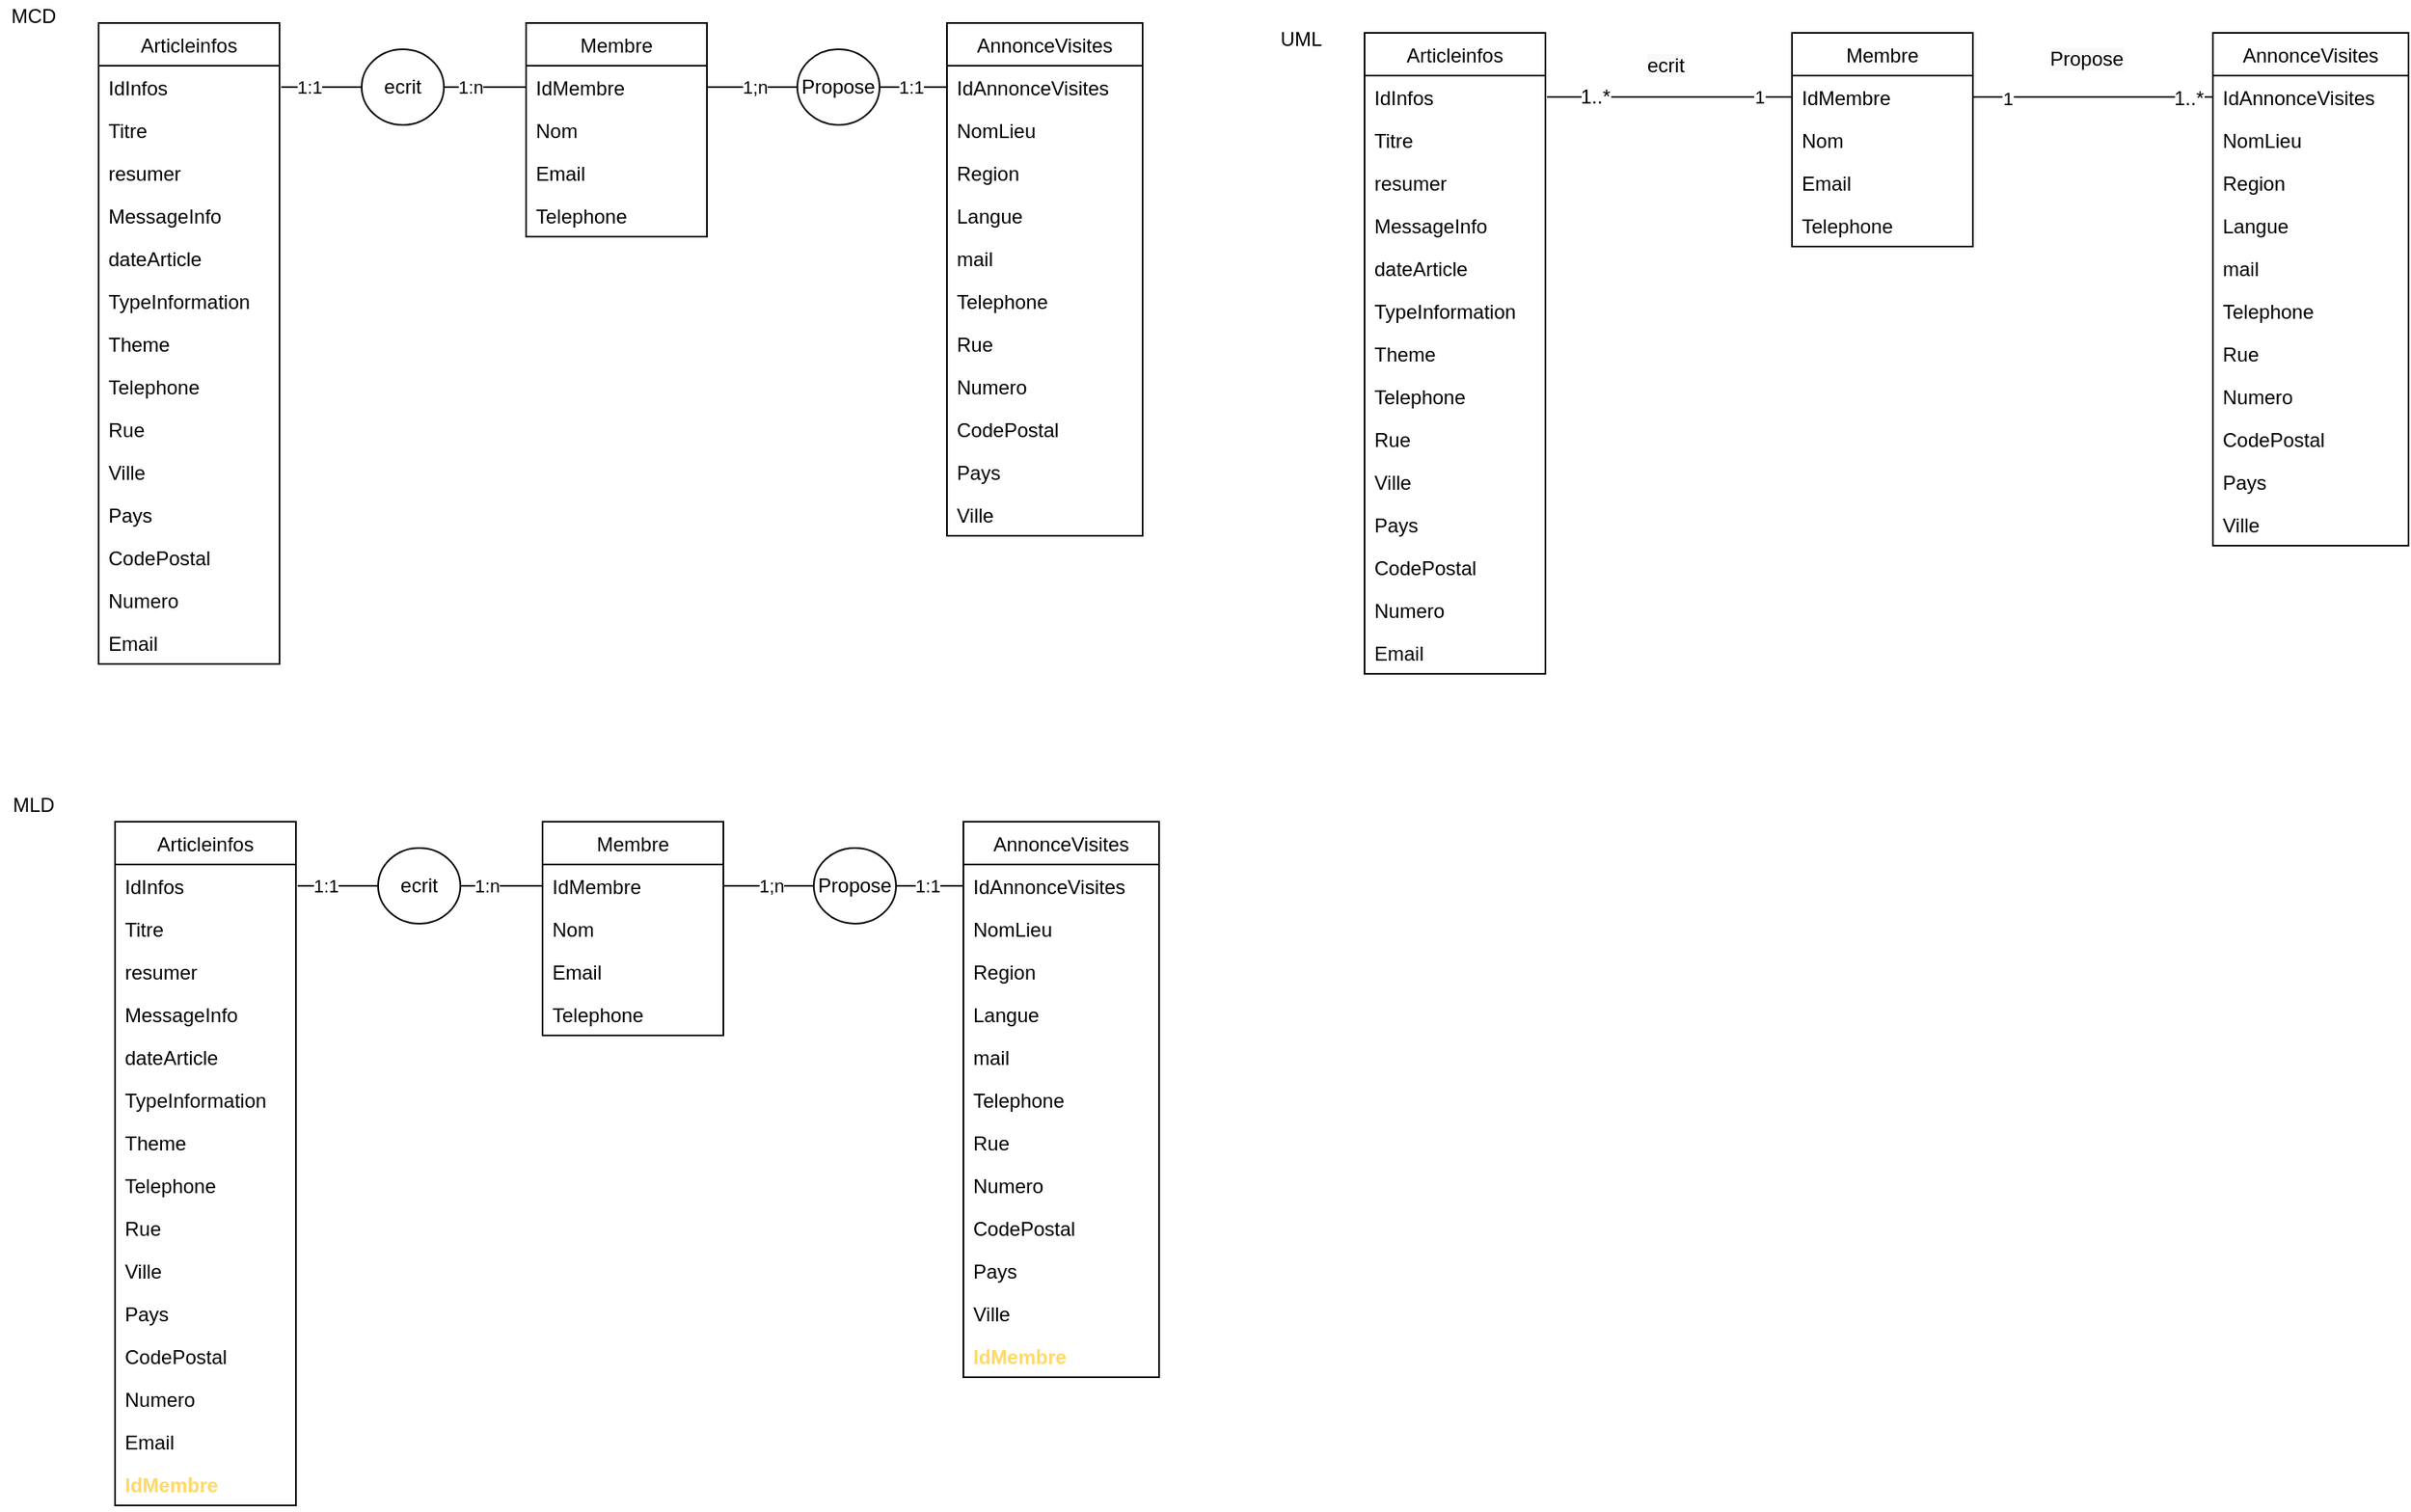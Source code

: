 <mxfile version="14.4.3" type="device"><diagram id="xvcOyk2g-yGnM3AWFc_P" name="Page-1"><mxGraphModel dx="1937" dy="2093" grid="1" gridSize="10" guides="1" tooltips="1" connect="1" arrows="1" fold="1" page="1" pageScale="1" pageWidth="827" pageHeight="1169" math="0" shadow="0"><root><mxCell id="0"/><mxCell id="1" parent="0"/><mxCell id="bu1oiijgpiIi_Ok5aJ8d-2" value="Membre" style="swimlane;fontStyle=0;childLayout=stackLayout;horizontal=1;startSize=26;fillColor=none;horizontalStack=0;resizeParent=1;resizeParentMax=0;resizeLast=0;collapsible=1;marginBottom=0;" vertex="1" parent="1"><mxGeometry x="600" y="-786" width="110" height="130" as="geometry"/></mxCell><mxCell id="bu1oiijgpiIi_Ok5aJ8d-3" value="IdMembre" style="text;strokeColor=none;fillColor=none;align=left;verticalAlign=top;spacingLeft=4;spacingRight=4;overflow=hidden;rotatable=0;points=[[0,0.5],[1,0.5]];portConstraint=eastwest;" vertex="1" parent="bu1oiijgpiIi_Ok5aJ8d-2"><mxGeometry y="26" width="110" height="26" as="geometry"/></mxCell><mxCell id="bu1oiijgpiIi_Ok5aJ8d-4" value="Nom" style="text;strokeColor=none;fillColor=none;align=left;verticalAlign=top;spacingLeft=4;spacingRight=4;overflow=hidden;rotatable=0;points=[[0,0.5],[1,0.5]];portConstraint=eastwest;" vertex="1" parent="bu1oiijgpiIi_Ok5aJ8d-2"><mxGeometry y="52" width="110" height="26" as="geometry"/></mxCell><mxCell id="bu1oiijgpiIi_Ok5aJ8d-5" value="Email" style="text;strokeColor=none;fillColor=none;align=left;verticalAlign=top;spacingLeft=4;spacingRight=4;overflow=hidden;rotatable=0;points=[[0,0.5],[1,0.5]];portConstraint=eastwest;" vertex="1" parent="bu1oiijgpiIi_Ok5aJ8d-2"><mxGeometry y="78" width="110" height="26" as="geometry"/></mxCell><mxCell id="bu1oiijgpiIi_Ok5aJ8d-6" value="Telephone" style="text;strokeColor=none;fillColor=none;align=left;verticalAlign=top;spacingLeft=4;spacingRight=4;overflow=hidden;rotatable=0;points=[[0,0.5],[1,0.5]];portConstraint=eastwest;" vertex="1" parent="bu1oiijgpiIi_Ok5aJ8d-2"><mxGeometry y="104" width="110" height="26" as="geometry"/></mxCell><mxCell id="bu1oiijgpiIi_Ok5aJ8d-14" value="Articleinfos" style="swimlane;fontStyle=0;childLayout=stackLayout;horizontal=1;startSize=26;fillColor=none;horizontalStack=0;resizeParent=1;resizeParentMax=0;resizeLast=0;collapsible=1;marginBottom=0;" vertex="1" parent="1"><mxGeometry x="340" y="-786" width="110" height="390" as="geometry"/></mxCell><mxCell id="bu1oiijgpiIi_Ok5aJ8d-15" value="IdInfos" style="text;strokeColor=none;fillColor=none;align=left;verticalAlign=top;spacingLeft=4;spacingRight=4;overflow=hidden;rotatable=0;points=[[0,0.5],[1,0.5]];portConstraint=eastwest;" vertex="1" parent="bu1oiijgpiIi_Ok5aJ8d-14"><mxGeometry y="26" width="110" height="26" as="geometry"/></mxCell><mxCell id="bu1oiijgpiIi_Ok5aJ8d-16" value="Titre" style="text;strokeColor=none;fillColor=none;align=left;verticalAlign=top;spacingLeft=4;spacingRight=4;overflow=hidden;rotatable=0;points=[[0,0.5],[1,0.5]];portConstraint=eastwest;" vertex="1" parent="bu1oiijgpiIi_Ok5aJ8d-14"><mxGeometry y="52" width="110" height="26" as="geometry"/></mxCell><mxCell id="bu1oiijgpiIi_Ok5aJ8d-17" value="resumer" style="text;strokeColor=none;fillColor=none;align=left;verticalAlign=top;spacingLeft=4;spacingRight=4;overflow=hidden;rotatable=0;points=[[0,0.5],[1,0.5]];portConstraint=eastwest;" vertex="1" parent="bu1oiijgpiIi_Ok5aJ8d-14"><mxGeometry y="78" width="110" height="26" as="geometry"/></mxCell><mxCell id="bu1oiijgpiIi_Ok5aJ8d-18" value="MessageInfo" style="text;strokeColor=none;fillColor=none;align=left;verticalAlign=top;spacingLeft=4;spacingRight=4;overflow=hidden;rotatable=0;points=[[0,0.5],[1,0.5]];portConstraint=eastwest;" vertex="1" parent="bu1oiijgpiIi_Ok5aJ8d-14"><mxGeometry y="104" width="110" height="26" as="geometry"/></mxCell><mxCell id="bu1oiijgpiIi_Ok5aJ8d-19" value="dateArticle" style="text;strokeColor=none;fillColor=none;align=left;verticalAlign=top;spacingLeft=4;spacingRight=4;overflow=hidden;rotatable=0;points=[[0,0.5],[1,0.5]];portConstraint=eastwest;" vertex="1" parent="bu1oiijgpiIi_Ok5aJ8d-14"><mxGeometry y="130" width="110" height="26" as="geometry"/></mxCell><mxCell id="bu1oiijgpiIi_Ok5aJ8d-20" value="TypeInformation" style="text;strokeColor=none;fillColor=none;align=left;verticalAlign=top;spacingLeft=4;spacingRight=4;overflow=hidden;rotatable=0;points=[[0,0.5],[1,0.5]];portConstraint=eastwest;" vertex="1" parent="bu1oiijgpiIi_Ok5aJ8d-14"><mxGeometry y="156" width="110" height="26" as="geometry"/></mxCell><mxCell id="bu1oiijgpiIi_Ok5aJ8d-21" value="Theme&#10;" style="text;strokeColor=none;fillColor=none;align=left;verticalAlign=top;spacingLeft=4;spacingRight=4;overflow=hidden;rotatable=0;points=[[0,0.5],[1,0.5]];portConstraint=eastwest;" vertex="1" parent="bu1oiijgpiIi_Ok5aJ8d-14"><mxGeometry y="182" width="110" height="26" as="geometry"/></mxCell><mxCell id="bu1oiijgpiIi_Ok5aJ8d-22" value="Telephone" style="text;strokeColor=none;fillColor=none;align=left;verticalAlign=top;spacingLeft=4;spacingRight=4;overflow=hidden;rotatable=0;points=[[0,0.5],[1,0.5]];portConstraint=eastwest;" vertex="1" parent="bu1oiijgpiIi_Ok5aJ8d-14"><mxGeometry y="208" width="110" height="26" as="geometry"/></mxCell><mxCell id="bu1oiijgpiIi_Ok5aJ8d-235" value="Rue" style="text;strokeColor=none;fillColor=none;align=left;verticalAlign=top;spacingLeft=4;spacingRight=4;overflow=hidden;rotatable=0;points=[[0,0.5],[1,0.5]];portConstraint=eastwest;" vertex="1" parent="bu1oiijgpiIi_Ok5aJ8d-14"><mxGeometry y="234" width="110" height="26" as="geometry"/></mxCell><mxCell id="bu1oiijgpiIi_Ok5aJ8d-239" value="Ville" style="text;strokeColor=none;fillColor=none;align=left;verticalAlign=top;spacingLeft=4;spacingRight=4;overflow=hidden;rotatable=0;points=[[0,0.5],[1,0.5]];portConstraint=eastwest;" vertex="1" parent="bu1oiijgpiIi_Ok5aJ8d-14"><mxGeometry y="260" width="110" height="26" as="geometry"/></mxCell><mxCell id="bu1oiijgpiIi_Ok5aJ8d-238" value="Pays" style="text;strokeColor=none;fillColor=none;align=left;verticalAlign=top;spacingLeft=4;spacingRight=4;overflow=hidden;rotatable=0;points=[[0,0.5],[1,0.5]];portConstraint=eastwest;" vertex="1" parent="bu1oiijgpiIi_Ok5aJ8d-14"><mxGeometry y="286" width="110" height="26" as="geometry"/></mxCell><mxCell id="bu1oiijgpiIi_Ok5aJ8d-237" value="CodePostal" style="text;strokeColor=none;fillColor=none;align=left;verticalAlign=top;spacingLeft=4;spacingRight=4;overflow=hidden;rotatable=0;points=[[0,0.5],[1,0.5]];portConstraint=eastwest;" vertex="1" parent="bu1oiijgpiIi_Ok5aJ8d-14"><mxGeometry y="312" width="110" height="26" as="geometry"/></mxCell><mxCell id="bu1oiijgpiIi_Ok5aJ8d-236" value="Numero" style="text;strokeColor=none;fillColor=none;align=left;verticalAlign=top;spacingLeft=4;spacingRight=4;overflow=hidden;rotatable=0;points=[[0,0.5],[1,0.5]];portConstraint=eastwest;" vertex="1" parent="bu1oiijgpiIi_Ok5aJ8d-14"><mxGeometry y="338" width="110" height="26" as="geometry"/></mxCell><mxCell id="bu1oiijgpiIi_Ok5aJ8d-23" value="Email" style="text;strokeColor=none;fillColor=none;align=left;verticalAlign=top;spacingLeft=4;spacingRight=4;overflow=hidden;rotatable=0;points=[[0,0.5],[1,0.5]];portConstraint=eastwest;" vertex="1" parent="bu1oiijgpiIi_Ok5aJ8d-14"><mxGeometry y="364" width="110" height="26" as="geometry"/></mxCell><mxCell id="bu1oiijgpiIi_Ok5aJ8d-24" style="edgeStyle=orthogonalEdgeStyle;rounded=0;orthogonalLoop=1;jettySize=auto;html=1;exitX=0;exitY=0.5;exitDx=0;exitDy=0;endArrow=none;endFill=0;" edge="1" parent="1"><mxGeometry relative="1" as="geometry"><mxPoint x="501.0" y="-747" as="sourcePoint"/><mxPoint x="451" y="-747" as="targetPoint"/></mxGeometry></mxCell><mxCell id="bu1oiijgpiIi_Ok5aJ8d-25" value="1:1" style="edgeLabel;html=1;align=center;verticalAlign=middle;resizable=0;points=[];" vertex="1" connectable="0" parent="bu1oiijgpiIi_Ok5aJ8d-24"><mxGeometry x="0.32" relative="1" as="geometry"><mxPoint as="offset"/></mxGeometry></mxCell><mxCell id="bu1oiijgpiIi_Ok5aJ8d-26" value="ecrit" style="ellipse;whiteSpace=wrap;html=1;" vertex="1" parent="1"><mxGeometry x="500" y="-770" width="50" height="46" as="geometry"/></mxCell><mxCell id="bu1oiijgpiIi_Ok5aJ8d-27" style="edgeStyle=orthogonalEdgeStyle;rounded=0;orthogonalLoop=1;jettySize=auto;html=1;entryX=1;entryY=0.5;entryDx=0;entryDy=0;endArrow=none;endFill=0;" edge="1" parent="1" source="bu1oiijgpiIi_Ok5aJ8d-3" target="bu1oiijgpiIi_Ok5aJ8d-26"><mxGeometry relative="1" as="geometry"/></mxCell><mxCell id="bu1oiijgpiIi_Ok5aJ8d-28" value="1:n" style="edgeLabel;html=1;align=center;verticalAlign=middle;resizable=0;points=[];" vertex="1" connectable="0" parent="bu1oiijgpiIi_Ok5aJ8d-27"><mxGeometry x="-0.362" relative="1" as="geometry"><mxPoint x="-18" as="offset"/></mxGeometry></mxCell><mxCell id="bu1oiijgpiIi_Ok5aJ8d-29" value="AnnonceVisites" style="swimlane;fontStyle=0;childLayout=stackLayout;horizontal=1;startSize=26;fillColor=none;horizontalStack=0;resizeParent=1;resizeParentMax=0;resizeLast=0;collapsible=1;marginBottom=0;" vertex="1" parent="1"><mxGeometry x="856" y="-786" width="119" height="312" as="geometry"/></mxCell><mxCell id="bu1oiijgpiIi_Ok5aJ8d-30" value="IdAnnonceVisites" style="text;strokeColor=none;fillColor=none;align=left;verticalAlign=top;spacingLeft=4;spacingRight=4;overflow=hidden;rotatable=0;points=[[0,0.5],[1,0.5]];portConstraint=eastwest;" vertex="1" parent="bu1oiijgpiIi_Ok5aJ8d-29"><mxGeometry y="26" width="119" height="26" as="geometry"/></mxCell><mxCell id="bu1oiijgpiIi_Ok5aJ8d-31" value="NomLieu" style="text;strokeColor=none;fillColor=none;align=left;verticalAlign=top;spacingLeft=4;spacingRight=4;overflow=hidden;rotatable=0;points=[[0,0.5],[1,0.5]];portConstraint=eastwest;" vertex="1" parent="bu1oiijgpiIi_Ok5aJ8d-29"><mxGeometry y="52" width="119" height="26" as="geometry"/></mxCell><mxCell id="bu1oiijgpiIi_Ok5aJ8d-32" value="Region" style="text;strokeColor=none;fillColor=none;align=left;verticalAlign=top;spacingLeft=4;spacingRight=4;overflow=hidden;rotatable=0;points=[[0,0.5],[1,0.5]];portConstraint=eastwest;" vertex="1" parent="bu1oiijgpiIi_Ok5aJ8d-29"><mxGeometry y="78" width="119" height="26" as="geometry"/></mxCell><mxCell id="bu1oiijgpiIi_Ok5aJ8d-33" value="Langue" style="text;strokeColor=none;fillColor=none;align=left;verticalAlign=top;spacingLeft=4;spacingRight=4;overflow=hidden;rotatable=0;points=[[0,0.5],[1,0.5]];portConstraint=eastwest;" vertex="1" parent="bu1oiijgpiIi_Ok5aJ8d-29"><mxGeometry y="104" width="119" height="26" as="geometry"/></mxCell><mxCell id="bu1oiijgpiIi_Ok5aJ8d-34" value="mail" style="text;strokeColor=none;fillColor=none;align=left;verticalAlign=top;spacingLeft=4;spacingRight=4;overflow=hidden;rotatable=0;points=[[0,0.5],[1,0.5]];portConstraint=eastwest;" vertex="1" parent="bu1oiijgpiIi_Ok5aJ8d-29"><mxGeometry y="130" width="119" height="26" as="geometry"/></mxCell><mxCell id="bu1oiijgpiIi_Ok5aJ8d-35" value="Telephone" style="text;strokeColor=none;fillColor=none;align=left;verticalAlign=top;spacingLeft=4;spacingRight=4;overflow=hidden;rotatable=0;points=[[0,0.5],[1,0.5]];portConstraint=eastwest;" vertex="1" parent="bu1oiijgpiIi_Ok5aJ8d-29"><mxGeometry y="156" width="119" height="26" as="geometry"/></mxCell><mxCell id="bu1oiijgpiIi_Ok5aJ8d-9" value="Rue" style="text;strokeColor=none;fillColor=none;align=left;verticalAlign=top;spacingLeft=4;spacingRight=4;overflow=hidden;rotatable=0;points=[[0,0.5],[1,0.5]];portConstraint=eastwest;" vertex="1" parent="bu1oiijgpiIi_Ok5aJ8d-29"><mxGeometry y="182" width="119" height="26" as="geometry"/></mxCell><mxCell id="bu1oiijgpiIi_Ok5aJ8d-10" value="Numero" style="text;strokeColor=none;fillColor=none;align=left;verticalAlign=top;spacingLeft=4;spacingRight=4;overflow=hidden;rotatable=0;points=[[0,0.5],[1,0.5]];portConstraint=eastwest;" vertex="1" parent="bu1oiijgpiIi_Ok5aJ8d-29"><mxGeometry y="208" width="119" height="26" as="geometry"/></mxCell><mxCell id="bu1oiijgpiIi_Ok5aJ8d-11" value="CodePostal" style="text;strokeColor=none;fillColor=none;align=left;verticalAlign=top;spacingLeft=4;spacingRight=4;overflow=hidden;rotatable=0;points=[[0,0.5],[1,0.5]];portConstraint=eastwest;" vertex="1" parent="bu1oiijgpiIi_Ok5aJ8d-29"><mxGeometry y="234" width="119" height="26" as="geometry"/></mxCell><mxCell id="bu1oiijgpiIi_Ok5aJ8d-13" value="Pays" style="text;strokeColor=none;fillColor=none;align=left;verticalAlign=top;spacingLeft=4;spacingRight=4;overflow=hidden;rotatable=0;points=[[0,0.5],[1,0.5]];portConstraint=eastwest;" vertex="1" parent="bu1oiijgpiIi_Ok5aJ8d-29"><mxGeometry y="260" width="119" height="26" as="geometry"/></mxCell><mxCell id="bu1oiijgpiIi_Ok5aJ8d-12" value="Ville" style="text;strokeColor=none;fillColor=none;align=left;verticalAlign=top;spacingLeft=4;spacingRight=4;overflow=hidden;rotatable=0;points=[[0,0.5],[1,0.5]];portConstraint=eastwest;" vertex="1" parent="bu1oiijgpiIi_Ok5aJ8d-29"><mxGeometry y="286" width="119" height="26" as="geometry"/></mxCell><mxCell id="bu1oiijgpiIi_Ok5aJ8d-36" style="edgeStyle=orthogonalEdgeStyle;rounded=0;orthogonalLoop=1;jettySize=auto;html=1;exitX=1;exitY=0.5;exitDx=0;exitDy=0;endArrow=none;endFill=0;entryX=0;entryY=0.5;entryDx=0;entryDy=0;" edge="1" parent="1" source="bu1oiijgpiIi_Ok5aJ8d-40" target="bu1oiijgpiIi_Ok5aJ8d-30"><mxGeometry relative="1" as="geometry"><mxPoint x="859.0" y="-747" as="sourcePoint"/><mxPoint x="923" y="-747" as="targetPoint"/></mxGeometry></mxCell><mxCell id="bu1oiijgpiIi_Ok5aJ8d-37" value="1:1" style="edgeLabel;html=1;align=center;verticalAlign=middle;resizable=0;points=[];" vertex="1" connectable="0" parent="bu1oiijgpiIi_Ok5aJ8d-36"><mxGeometry x="0.32" relative="1" as="geometry"><mxPoint x="-8" as="offset"/></mxGeometry></mxCell><mxCell id="bu1oiijgpiIi_Ok5aJ8d-38" style="edgeStyle=orthogonalEdgeStyle;rounded=0;orthogonalLoop=1;jettySize=auto;html=1;entryX=1;entryY=0.5;entryDx=0;entryDy=0;endArrow=none;endFill=0;" edge="1" parent="1" source="bu1oiijgpiIi_Ok5aJ8d-40" target="bu1oiijgpiIi_Ok5aJ8d-3"><mxGeometry relative="1" as="geometry"/></mxCell><mxCell id="bu1oiijgpiIi_Ok5aJ8d-39" value="1;n" style="edgeLabel;html=1;align=center;verticalAlign=middle;resizable=0;points=[];" vertex="1" connectable="0" parent="bu1oiijgpiIi_Ok5aJ8d-38"><mxGeometry x="0.616" relative="1" as="geometry"><mxPoint x="18" as="offset"/></mxGeometry></mxCell><mxCell id="bu1oiijgpiIi_Ok5aJ8d-40" value="Propose" style="ellipse;whiteSpace=wrap;html=1;" vertex="1" parent="1"><mxGeometry x="765" y="-770" width="50" height="46" as="geometry"/></mxCell><mxCell id="bu1oiijgpiIi_Ok5aJ8d-57" value="MCD" style="text;html=1;align=center;verticalAlign=middle;resizable=0;points=[];autosize=1;" vertex="1" parent="1"><mxGeometry x="280" y="-800" width="40" height="20" as="geometry"/></mxCell><mxCell id="bu1oiijgpiIi_Ok5aJ8d-107" value="MLD" style="text;html=1;align=center;verticalAlign=middle;resizable=0;points=[];autosize=1;" vertex="1" parent="1"><mxGeometry x="280" y="-320" width="40" height="20" as="geometry"/></mxCell><mxCell id="bu1oiijgpiIi_Ok5aJ8d-161" value="UML" style="text;html=1;align=center;verticalAlign=middle;resizable=0;points=[];autosize=1;" vertex="1" parent="1"><mxGeometry x="1051" y="-786" width="40" height="20" as="geometry"/></mxCell><mxCell id="bu1oiijgpiIi_Ok5aJ8d-240" value="Membre" style="swimlane;fontStyle=0;childLayout=stackLayout;horizontal=1;startSize=26;fillColor=none;horizontalStack=0;resizeParent=1;resizeParentMax=0;resizeLast=0;collapsible=1;marginBottom=0;" vertex="1" parent="1"><mxGeometry x="1370" y="-780" width="110" height="130" as="geometry"/></mxCell><mxCell id="bu1oiijgpiIi_Ok5aJ8d-241" value="IdMembre" style="text;strokeColor=none;fillColor=none;align=left;verticalAlign=top;spacingLeft=4;spacingRight=4;overflow=hidden;rotatable=0;points=[[0,0.5],[1,0.5]];portConstraint=eastwest;" vertex="1" parent="bu1oiijgpiIi_Ok5aJ8d-240"><mxGeometry y="26" width="110" height="26" as="geometry"/></mxCell><mxCell id="bu1oiijgpiIi_Ok5aJ8d-242" value="Nom" style="text;strokeColor=none;fillColor=none;align=left;verticalAlign=top;spacingLeft=4;spacingRight=4;overflow=hidden;rotatable=0;points=[[0,0.5],[1,0.5]];portConstraint=eastwest;" vertex="1" parent="bu1oiijgpiIi_Ok5aJ8d-240"><mxGeometry y="52" width="110" height="26" as="geometry"/></mxCell><mxCell id="bu1oiijgpiIi_Ok5aJ8d-243" value="Email" style="text;strokeColor=none;fillColor=none;align=left;verticalAlign=top;spacingLeft=4;spacingRight=4;overflow=hidden;rotatable=0;points=[[0,0.5],[1,0.5]];portConstraint=eastwest;" vertex="1" parent="bu1oiijgpiIi_Ok5aJ8d-240"><mxGeometry y="78" width="110" height="26" as="geometry"/></mxCell><mxCell id="bu1oiijgpiIi_Ok5aJ8d-244" value="Telephone" style="text;strokeColor=none;fillColor=none;align=left;verticalAlign=top;spacingLeft=4;spacingRight=4;overflow=hidden;rotatable=0;points=[[0,0.5],[1,0.5]];portConstraint=eastwest;" vertex="1" parent="bu1oiijgpiIi_Ok5aJ8d-240"><mxGeometry y="104" width="110" height="26" as="geometry"/></mxCell><mxCell id="bu1oiijgpiIi_Ok5aJ8d-245" value="Articleinfos" style="swimlane;fontStyle=0;childLayout=stackLayout;horizontal=1;startSize=26;fillColor=none;horizontalStack=0;resizeParent=1;resizeParentMax=0;resizeLast=0;collapsible=1;marginBottom=0;" vertex="1" parent="1"><mxGeometry x="1110" y="-780" width="110" height="390" as="geometry"/></mxCell><mxCell id="bu1oiijgpiIi_Ok5aJ8d-246" value="IdInfos" style="text;strokeColor=none;fillColor=none;align=left;verticalAlign=top;spacingLeft=4;spacingRight=4;overflow=hidden;rotatable=0;points=[[0,0.5],[1,0.5]];portConstraint=eastwest;" vertex="1" parent="bu1oiijgpiIi_Ok5aJ8d-245"><mxGeometry y="26" width="110" height="26" as="geometry"/></mxCell><mxCell id="bu1oiijgpiIi_Ok5aJ8d-247" value="Titre" style="text;strokeColor=none;fillColor=none;align=left;verticalAlign=top;spacingLeft=4;spacingRight=4;overflow=hidden;rotatable=0;points=[[0,0.5],[1,0.5]];portConstraint=eastwest;" vertex="1" parent="bu1oiijgpiIi_Ok5aJ8d-245"><mxGeometry y="52" width="110" height="26" as="geometry"/></mxCell><mxCell id="bu1oiijgpiIi_Ok5aJ8d-248" value="resumer" style="text;strokeColor=none;fillColor=none;align=left;verticalAlign=top;spacingLeft=4;spacingRight=4;overflow=hidden;rotatable=0;points=[[0,0.5],[1,0.5]];portConstraint=eastwest;" vertex="1" parent="bu1oiijgpiIi_Ok5aJ8d-245"><mxGeometry y="78" width="110" height="26" as="geometry"/></mxCell><mxCell id="bu1oiijgpiIi_Ok5aJ8d-249" value="MessageInfo" style="text;strokeColor=none;fillColor=none;align=left;verticalAlign=top;spacingLeft=4;spacingRight=4;overflow=hidden;rotatable=0;points=[[0,0.5],[1,0.5]];portConstraint=eastwest;" vertex="1" parent="bu1oiijgpiIi_Ok5aJ8d-245"><mxGeometry y="104" width="110" height="26" as="geometry"/></mxCell><mxCell id="bu1oiijgpiIi_Ok5aJ8d-250" value="dateArticle" style="text;strokeColor=none;fillColor=none;align=left;verticalAlign=top;spacingLeft=4;spacingRight=4;overflow=hidden;rotatable=0;points=[[0,0.5],[1,0.5]];portConstraint=eastwest;" vertex="1" parent="bu1oiijgpiIi_Ok5aJ8d-245"><mxGeometry y="130" width="110" height="26" as="geometry"/></mxCell><mxCell id="bu1oiijgpiIi_Ok5aJ8d-251" value="TypeInformation" style="text;strokeColor=none;fillColor=none;align=left;verticalAlign=top;spacingLeft=4;spacingRight=4;overflow=hidden;rotatable=0;points=[[0,0.5],[1,0.5]];portConstraint=eastwest;" vertex="1" parent="bu1oiijgpiIi_Ok5aJ8d-245"><mxGeometry y="156" width="110" height="26" as="geometry"/></mxCell><mxCell id="bu1oiijgpiIi_Ok5aJ8d-252" value="Theme&#10;" style="text;strokeColor=none;fillColor=none;align=left;verticalAlign=top;spacingLeft=4;spacingRight=4;overflow=hidden;rotatable=0;points=[[0,0.5],[1,0.5]];portConstraint=eastwest;" vertex="1" parent="bu1oiijgpiIi_Ok5aJ8d-245"><mxGeometry y="182" width="110" height="26" as="geometry"/></mxCell><mxCell id="bu1oiijgpiIi_Ok5aJ8d-253" value="Telephone" style="text;strokeColor=none;fillColor=none;align=left;verticalAlign=top;spacingLeft=4;spacingRight=4;overflow=hidden;rotatable=0;points=[[0,0.5],[1,0.5]];portConstraint=eastwest;" vertex="1" parent="bu1oiijgpiIi_Ok5aJ8d-245"><mxGeometry y="208" width="110" height="26" as="geometry"/></mxCell><mxCell id="bu1oiijgpiIi_Ok5aJ8d-254" value="Rue" style="text;strokeColor=none;fillColor=none;align=left;verticalAlign=top;spacingLeft=4;spacingRight=4;overflow=hidden;rotatable=0;points=[[0,0.5],[1,0.5]];portConstraint=eastwest;" vertex="1" parent="bu1oiijgpiIi_Ok5aJ8d-245"><mxGeometry y="234" width="110" height="26" as="geometry"/></mxCell><mxCell id="bu1oiijgpiIi_Ok5aJ8d-255" value="Ville" style="text;strokeColor=none;fillColor=none;align=left;verticalAlign=top;spacingLeft=4;spacingRight=4;overflow=hidden;rotatable=0;points=[[0,0.5],[1,0.5]];portConstraint=eastwest;" vertex="1" parent="bu1oiijgpiIi_Ok5aJ8d-245"><mxGeometry y="260" width="110" height="26" as="geometry"/></mxCell><mxCell id="bu1oiijgpiIi_Ok5aJ8d-256" value="Pays" style="text;strokeColor=none;fillColor=none;align=left;verticalAlign=top;spacingLeft=4;spacingRight=4;overflow=hidden;rotatable=0;points=[[0,0.5],[1,0.5]];portConstraint=eastwest;" vertex="1" parent="bu1oiijgpiIi_Ok5aJ8d-245"><mxGeometry y="286" width="110" height="26" as="geometry"/></mxCell><mxCell id="bu1oiijgpiIi_Ok5aJ8d-257" value="CodePostal" style="text;strokeColor=none;fillColor=none;align=left;verticalAlign=top;spacingLeft=4;spacingRight=4;overflow=hidden;rotatable=0;points=[[0,0.5],[1,0.5]];portConstraint=eastwest;" vertex="1" parent="bu1oiijgpiIi_Ok5aJ8d-245"><mxGeometry y="312" width="110" height="26" as="geometry"/></mxCell><mxCell id="bu1oiijgpiIi_Ok5aJ8d-258" value="Numero" style="text;strokeColor=none;fillColor=none;align=left;verticalAlign=top;spacingLeft=4;spacingRight=4;overflow=hidden;rotatable=0;points=[[0,0.5],[1,0.5]];portConstraint=eastwest;" vertex="1" parent="bu1oiijgpiIi_Ok5aJ8d-245"><mxGeometry y="338" width="110" height="26" as="geometry"/></mxCell><mxCell id="bu1oiijgpiIi_Ok5aJ8d-259" value="Email" style="text;strokeColor=none;fillColor=none;align=left;verticalAlign=top;spacingLeft=4;spacingRight=4;overflow=hidden;rotatable=0;points=[[0,0.5],[1,0.5]];portConstraint=eastwest;" vertex="1" parent="bu1oiijgpiIi_Ok5aJ8d-245"><mxGeometry y="364" width="110" height="26" as="geometry"/></mxCell><mxCell id="bu1oiijgpiIi_Ok5aJ8d-260" style="edgeStyle=orthogonalEdgeStyle;rounded=0;orthogonalLoop=1;jettySize=auto;html=1;exitX=0;exitY=0.5;exitDx=0;exitDy=0;endArrow=none;endFill=0;" edge="1" parent="1" source="bu1oiijgpiIi_Ok5aJ8d-241"><mxGeometry relative="1" as="geometry"><mxPoint x="1271.0" y="-741" as="sourcePoint"/><mxPoint x="1221" y="-741" as="targetPoint"/></mxGeometry></mxCell><mxCell id="bu1oiijgpiIi_Ok5aJ8d-265" value="AnnonceVisites" style="swimlane;fontStyle=0;childLayout=stackLayout;horizontal=1;startSize=26;fillColor=none;horizontalStack=0;resizeParent=1;resizeParentMax=0;resizeLast=0;collapsible=1;marginBottom=0;" vertex="1" parent="1"><mxGeometry x="1626" y="-780" width="119" height="312" as="geometry"/></mxCell><mxCell id="bu1oiijgpiIi_Ok5aJ8d-266" value="IdAnnonceVisites" style="text;strokeColor=none;fillColor=none;align=left;verticalAlign=top;spacingLeft=4;spacingRight=4;overflow=hidden;rotatable=0;points=[[0,0.5],[1,0.5]];portConstraint=eastwest;" vertex="1" parent="bu1oiijgpiIi_Ok5aJ8d-265"><mxGeometry y="26" width="119" height="26" as="geometry"/></mxCell><mxCell id="bu1oiijgpiIi_Ok5aJ8d-267" value="NomLieu" style="text;strokeColor=none;fillColor=none;align=left;verticalAlign=top;spacingLeft=4;spacingRight=4;overflow=hidden;rotatable=0;points=[[0,0.5],[1,0.5]];portConstraint=eastwest;" vertex="1" parent="bu1oiijgpiIi_Ok5aJ8d-265"><mxGeometry y="52" width="119" height="26" as="geometry"/></mxCell><mxCell id="bu1oiijgpiIi_Ok5aJ8d-268" value="Region" style="text;strokeColor=none;fillColor=none;align=left;verticalAlign=top;spacingLeft=4;spacingRight=4;overflow=hidden;rotatable=0;points=[[0,0.5],[1,0.5]];portConstraint=eastwest;" vertex="1" parent="bu1oiijgpiIi_Ok5aJ8d-265"><mxGeometry y="78" width="119" height="26" as="geometry"/></mxCell><mxCell id="bu1oiijgpiIi_Ok5aJ8d-269" value="Langue" style="text;strokeColor=none;fillColor=none;align=left;verticalAlign=top;spacingLeft=4;spacingRight=4;overflow=hidden;rotatable=0;points=[[0,0.5],[1,0.5]];portConstraint=eastwest;" vertex="1" parent="bu1oiijgpiIi_Ok5aJ8d-265"><mxGeometry y="104" width="119" height="26" as="geometry"/></mxCell><mxCell id="bu1oiijgpiIi_Ok5aJ8d-270" value="mail" style="text;strokeColor=none;fillColor=none;align=left;verticalAlign=top;spacingLeft=4;spacingRight=4;overflow=hidden;rotatable=0;points=[[0,0.5],[1,0.5]];portConstraint=eastwest;" vertex="1" parent="bu1oiijgpiIi_Ok5aJ8d-265"><mxGeometry y="130" width="119" height="26" as="geometry"/></mxCell><mxCell id="bu1oiijgpiIi_Ok5aJ8d-271" value="Telephone" style="text;strokeColor=none;fillColor=none;align=left;verticalAlign=top;spacingLeft=4;spacingRight=4;overflow=hidden;rotatable=0;points=[[0,0.5],[1,0.5]];portConstraint=eastwest;" vertex="1" parent="bu1oiijgpiIi_Ok5aJ8d-265"><mxGeometry y="156" width="119" height="26" as="geometry"/></mxCell><mxCell id="bu1oiijgpiIi_Ok5aJ8d-272" value="Rue" style="text;strokeColor=none;fillColor=none;align=left;verticalAlign=top;spacingLeft=4;spacingRight=4;overflow=hidden;rotatable=0;points=[[0,0.5],[1,0.5]];portConstraint=eastwest;" vertex="1" parent="bu1oiijgpiIi_Ok5aJ8d-265"><mxGeometry y="182" width="119" height="26" as="geometry"/></mxCell><mxCell id="bu1oiijgpiIi_Ok5aJ8d-273" value="Numero" style="text;strokeColor=none;fillColor=none;align=left;verticalAlign=top;spacingLeft=4;spacingRight=4;overflow=hidden;rotatable=0;points=[[0,0.5],[1,0.5]];portConstraint=eastwest;" vertex="1" parent="bu1oiijgpiIi_Ok5aJ8d-265"><mxGeometry y="208" width="119" height="26" as="geometry"/></mxCell><mxCell id="bu1oiijgpiIi_Ok5aJ8d-274" value="CodePostal" style="text;strokeColor=none;fillColor=none;align=left;verticalAlign=top;spacingLeft=4;spacingRight=4;overflow=hidden;rotatable=0;points=[[0,0.5],[1,0.5]];portConstraint=eastwest;" vertex="1" parent="bu1oiijgpiIi_Ok5aJ8d-265"><mxGeometry y="234" width="119" height="26" as="geometry"/></mxCell><mxCell id="bu1oiijgpiIi_Ok5aJ8d-275" value="Pays" style="text;strokeColor=none;fillColor=none;align=left;verticalAlign=top;spacingLeft=4;spacingRight=4;overflow=hidden;rotatable=0;points=[[0,0.5],[1,0.5]];portConstraint=eastwest;" vertex="1" parent="bu1oiijgpiIi_Ok5aJ8d-265"><mxGeometry y="260" width="119" height="26" as="geometry"/></mxCell><mxCell id="bu1oiijgpiIi_Ok5aJ8d-276" value="Ville" style="text;strokeColor=none;fillColor=none;align=left;verticalAlign=top;spacingLeft=4;spacingRight=4;overflow=hidden;rotatable=0;points=[[0,0.5],[1,0.5]];portConstraint=eastwest;" vertex="1" parent="bu1oiijgpiIi_Ok5aJ8d-265"><mxGeometry y="286" width="119" height="26" as="geometry"/></mxCell><mxCell id="bu1oiijgpiIi_Ok5aJ8d-283" value="&lt;span style=&quot;font-size: 12px&quot;&gt;1..*&lt;/span&gt;" style="edgeLabel;html=1;align=center;verticalAlign=middle;resizable=0;points=[];" vertex="1" connectable="0" parent="1"><mxGeometry x="1249.998" y="-741" as="geometry"/></mxCell><mxCell id="bu1oiijgpiIi_Ok5aJ8d-284" value="1" style="edgeLabel;html=1;align=center;verticalAlign=middle;resizable=0;points=[];" vertex="1" connectable="0" parent="1"><mxGeometry x="1350.001" y="-741" as="geometry"/></mxCell><mxCell id="bu1oiijgpiIi_Ok5aJ8d-285" value="&lt;span style=&quot;color: rgb(0, 0, 0); font-family: helvetica; font-size: 12px; font-style: normal; font-weight: 400; letter-spacing: normal; text-align: center; text-indent: 0px; text-transform: none; word-spacing: 0px; background-color: rgb(248, 249, 250); display: inline; float: none;&quot;&gt;ecrit&lt;/span&gt;" style="text;whiteSpace=wrap;html=1;" vertex="1" parent="1"><mxGeometry x="1280" y="-774" width="30" height="30" as="geometry"/></mxCell><mxCell id="bu1oiijgpiIi_Ok5aJ8d-286" style="edgeStyle=orthogonalEdgeStyle;rounded=0;orthogonalLoop=1;jettySize=auto;html=1;exitX=1;exitY=0.5;exitDx=0;exitDy=0;entryX=0;entryY=0.5;entryDx=0;entryDy=0;endArrow=none;endFill=0;" edge="1" parent="1" source="bu1oiijgpiIi_Ok5aJ8d-241" target="bu1oiijgpiIi_Ok5aJ8d-266"><mxGeometry relative="1" as="geometry"><mxPoint x="1500" y="-734" as="sourcePoint"/><mxPoint x="1598" y="-734" as="targetPoint"/></mxGeometry></mxCell><mxCell id="bu1oiijgpiIi_Ok5aJ8d-287" value="1" style="edgeLabel;html=1;align=center;verticalAlign=middle;resizable=0;points=[];" vertex="1" connectable="0" parent="bu1oiijgpiIi_Ok5aJ8d-286"><mxGeometry x="-0.721" y="-1" relative="1" as="geometry"><mxPoint as="offset"/></mxGeometry></mxCell><mxCell id="bu1oiijgpiIi_Ok5aJ8d-288" value="&lt;span style=&quot;font-size: 12px&quot;&gt;1..*&lt;/span&gt;" style="edgeLabel;html=1;align=center;verticalAlign=middle;resizable=0;points=[];" vertex="1" connectable="0" parent="bu1oiijgpiIi_Ok5aJ8d-286"><mxGeometry x="0.789" y="-1" relative="1" as="geometry"><mxPoint as="offset"/></mxGeometry></mxCell><mxCell id="bu1oiijgpiIi_Ok5aJ8d-289" value="&lt;span style=&quot;color: rgb(0, 0, 0); font-family: helvetica; font-size: 12px; font-style: normal; font-weight: 400; letter-spacing: normal; text-align: center; text-indent: 0px; text-transform: none; word-spacing: 0px; background-color: rgb(248, 249, 250); display: inline; float: none;&quot;&gt;Propose&lt;/span&gt;" style="text;whiteSpace=wrap;html=1;" vertex="1" parent="1"><mxGeometry x="1524.5" y="-778" width="49" height="30" as="geometry"/></mxCell><mxCell id="bu1oiijgpiIi_Ok5aJ8d-290" value="Membre" style="swimlane;fontStyle=0;childLayout=stackLayout;horizontal=1;startSize=26;fillColor=none;horizontalStack=0;resizeParent=1;resizeParentMax=0;resizeLast=0;collapsible=1;marginBottom=0;" vertex="1" parent="1"><mxGeometry x="610" y="-300" width="110" height="130" as="geometry"/></mxCell><mxCell id="bu1oiijgpiIi_Ok5aJ8d-291" value="IdMembre" style="text;strokeColor=none;fillColor=none;align=left;verticalAlign=top;spacingLeft=4;spacingRight=4;overflow=hidden;rotatable=0;points=[[0,0.5],[1,0.5]];portConstraint=eastwest;" vertex="1" parent="bu1oiijgpiIi_Ok5aJ8d-290"><mxGeometry y="26" width="110" height="26" as="geometry"/></mxCell><mxCell id="bu1oiijgpiIi_Ok5aJ8d-292" value="Nom" style="text;strokeColor=none;fillColor=none;align=left;verticalAlign=top;spacingLeft=4;spacingRight=4;overflow=hidden;rotatable=0;points=[[0,0.5],[1,0.5]];portConstraint=eastwest;" vertex="1" parent="bu1oiijgpiIi_Ok5aJ8d-290"><mxGeometry y="52" width="110" height="26" as="geometry"/></mxCell><mxCell id="bu1oiijgpiIi_Ok5aJ8d-293" value="Email" style="text;strokeColor=none;fillColor=none;align=left;verticalAlign=top;spacingLeft=4;spacingRight=4;overflow=hidden;rotatable=0;points=[[0,0.5],[1,0.5]];portConstraint=eastwest;" vertex="1" parent="bu1oiijgpiIi_Ok5aJ8d-290"><mxGeometry y="78" width="110" height="26" as="geometry"/></mxCell><mxCell id="bu1oiijgpiIi_Ok5aJ8d-294" value="Telephone" style="text;strokeColor=none;fillColor=none;align=left;verticalAlign=top;spacingLeft=4;spacingRight=4;overflow=hidden;rotatable=0;points=[[0,0.5],[1,0.5]];portConstraint=eastwest;" vertex="1" parent="bu1oiijgpiIi_Ok5aJ8d-290"><mxGeometry y="104" width="110" height="26" as="geometry"/></mxCell><mxCell id="bu1oiijgpiIi_Ok5aJ8d-295" value="Articleinfos" style="swimlane;fontStyle=0;childLayout=stackLayout;horizontal=1;startSize=26;fillColor=none;horizontalStack=0;resizeParent=1;resizeParentMax=0;resizeLast=0;collapsible=1;marginBottom=0;" vertex="1" parent="1"><mxGeometry x="350" y="-300" width="110" height="416" as="geometry"/></mxCell><mxCell id="bu1oiijgpiIi_Ok5aJ8d-296" value="IdInfos" style="text;strokeColor=none;fillColor=none;align=left;verticalAlign=top;spacingLeft=4;spacingRight=4;overflow=hidden;rotatable=0;points=[[0,0.5],[1,0.5]];portConstraint=eastwest;" vertex="1" parent="bu1oiijgpiIi_Ok5aJ8d-295"><mxGeometry y="26" width="110" height="26" as="geometry"/></mxCell><mxCell id="bu1oiijgpiIi_Ok5aJ8d-297" value="Titre" style="text;strokeColor=none;fillColor=none;align=left;verticalAlign=top;spacingLeft=4;spacingRight=4;overflow=hidden;rotatable=0;points=[[0,0.5],[1,0.5]];portConstraint=eastwest;" vertex="1" parent="bu1oiijgpiIi_Ok5aJ8d-295"><mxGeometry y="52" width="110" height="26" as="geometry"/></mxCell><mxCell id="bu1oiijgpiIi_Ok5aJ8d-298" value="resumer" style="text;strokeColor=none;fillColor=none;align=left;verticalAlign=top;spacingLeft=4;spacingRight=4;overflow=hidden;rotatable=0;points=[[0,0.5],[1,0.5]];portConstraint=eastwest;" vertex="1" parent="bu1oiijgpiIi_Ok5aJ8d-295"><mxGeometry y="78" width="110" height="26" as="geometry"/></mxCell><mxCell id="bu1oiijgpiIi_Ok5aJ8d-299" value="MessageInfo" style="text;strokeColor=none;fillColor=none;align=left;verticalAlign=top;spacingLeft=4;spacingRight=4;overflow=hidden;rotatable=0;points=[[0,0.5],[1,0.5]];portConstraint=eastwest;" vertex="1" parent="bu1oiijgpiIi_Ok5aJ8d-295"><mxGeometry y="104" width="110" height="26" as="geometry"/></mxCell><mxCell id="bu1oiijgpiIi_Ok5aJ8d-300" value="dateArticle" style="text;strokeColor=none;fillColor=none;align=left;verticalAlign=top;spacingLeft=4;spacingRight=4;overflow=hidden;rotatable=0;points=[[0,0.5],[1,0.5]];portConstraint=eastwest;" vertex="1" parent="bu1oiijgpiIi_Ok5aJ8d-295"><mxGeometry y="130" width="110" height="26" as="geometry"/></mxCell><mxCell id="bu1oiijgpiIi_Ok5aJ8d-301" value="TypeInformation" style="text;strokeColor=none;fillColor=none;align=left;verticalAlign=top;spacingLeft=4;spacingRight=4;overflow=hidden;rotatable=0;points=[[0,0.5],[1,0.5]];portConstraint=eastwest;" vertex="1" parent="bu1oiijgpiIi_Ok5aJ8d-295"><mxGeometry y="156" width="110" height="26" as="geometry"/></mxCell><mxCell id="bu1oiijgpiIi_Ok5aJ8d-302" value="Theme&#10;" style="text;strokeColor=none;fillColor=none;align=left;verticalAlign=top;spacingLeft=4;spacingRight=4;overflow=hidden;rotatable=0;points=[[0,0.5],[1,0.5]];portConstraint=eastwest;" vertex="1" parent="bu1oiijgpiIi_Ok5aJ8d-295"><mxGeometry y="182" width="110" height="26" as="geometry"/></mxCell><mxCell id="bu1oiijgpiIi_Ok5aJ8d-303" value="Telephone" style="text;strokeColor=none;fillColor=none;align=left;verticalAlign=top;spacingLeft=4;spacingRight=4;overflow=hidden;rotatable=0;points=[[0,0.5],[1,0.5]];portConstraint=eastwest;" vertex="1" parent="bu1oiijgpiIi_Ok5aJ8d-295"><mxGeometry y="208" width="110" height="26" as="geometry"/></mxCell><mxCell id="bu1oiijgpiIi_Ok5aJ8d-304" value="Rue" style="text;strokeColor=none;fillColor=none;align=left;verticalAlign=top;spacingLeft=4;spacingRight=4;overflow=hidden;rotatable=0;points=[[0,0.5],[1,0.5]];portConstraint=eastwest;" vertex="1" parent="bu1oiijgpiIi_Ok5aJ8d-295"><mxGeometry y="234" width="110" height="26" as="geometry"/></mxCell><mxCell id="bu1oiijgpiIi_Ok5aJ8d-305" value="Ville" style="text;strokeColor=none;fillColor=none;align=left;verticalAlign=top;spacingLeft=4;spacingRight=4;overflow=hidden;rotatable=0;points=[[0,0.5],[1,0.5]];portConstraint=eastwest;" vertex="1" parent="bu1oiijgpiIi_Ok5aJ8d-295"><mxGeometry y="260" width="110" height="26" as="geometry"/></mxCell><mxCell id="bu1oiijgpiIi_Ok5aJ8d-306" value="Pays" style="text;strokeColor=none;fillColor=none;align=left;verticalAlign=top;spacingLeft=4;spacingRight=4;overflow=hidden;rotatable=0;points=[[0,0.5],[1,0.5]];portConstraint=eastwest;" vertex="1" parent="bu1oiijgpiIi_Ok5aJ8d-295"><mxGeometry y="286" width="110" height="26" as="geometry"/></mxCell><mxCell id="bu1oiijgpiIi_Ok5aJ8d-307" value="CodePostal" style="text;strokeColor=none;fillColor=none;align=left;verticalAlign=top;spacingLeft=4;spacingRight=4;overflow=hidden;rotatable=0;points=[[0,0.5],[1,0.5]];portConstraint=eastwest;" vertex="1" parent="bu1oiijgpiIi_Ok5aJ8d-295"><mxGeometry y="312" width="110" height="26" as="geometry"/></mxCell><mxCell id="bu1oiijgpiIi_Ok5aJ8d-308" value="Numero" style="text;strokeColor=none;fillColor=none;align=left;verticalAlign=top;spacingLeft=4;spacingRight=4;overflow=hidden;rotatable=0;points=[[0,0.5],[1,0.5]];portConstraint=eastwest;" vertex="1" parent="bu1oiijgpiIi_Ok5aJ8d-295"><mxGeometry y="338" width="110" height="26" as="geometry"/></mxCell><mxCell id="bu1oiijgpiIi_Ok5aJ8d-309" value="Email" style="text;strokeColor=none;fillColor=none;align=left;verticalAlign=top;spacingLeft=4;spacingRight=4;overflow=hidden;rotatable=0;points=[[0,0.5],[1,0.5]];portConstraint=eastwest;" vertex="1" parent="bu1oiijgpiIi_Ok5aJ8d-295"><mxGeometry y="364" width="110" height="26" as="geometry"/></mxCell><mxCell id="bu1oiijgpiIi_Ok5aJ8d-110" value="IdMembre" style="text;strokeColor=none;fillColor=none;align=left;verticalAlign=top;spacingLeft=4;spacingRight=4;overflow=hidden;rotatable=0;points=[[0,0.5],[1,0.5]];portConstraint=eastwest;fontStyle=1;fontColor=#FFD966;" vertex="1" parent="bu1oiijgpiIi_Ok5aJ8d-295"><mxGeometry y="390" width="110" height="26" as="geometry"/></mxCell><mxCell id="bu1oiijgpiIi_Ok5aJ8d-310" style="edgeStyle=orthogonalEdgeStyle;rounded=0;orthogonalLoop=1;jettySize=auto;html=1;exitX=0;exitY=0.5;exitDx=0;exitDy=0;endArrow=none;endFill=0;" edge="1" parent="1"><mxGeometry relative="1" as="geometry"><mxPoint x="511.0" y="-261" as="sourcePoint"/><mxPoint x="461" y="-261" as="targetPoint"/></mxGeometry></mxCell><mxCell id="bu1oiijgpiIi_Ok5aJ8d-311" value="1:1" style="edgeLabel;html=1;align=center;verticalAlign=middle;resizable=0;points=[];" vertex="1" connectable="0" parent="bu1oiijgpiIi_Ok5aJ8d-310"><mxGeometry x="0.32" relative="1" as="geometry"><mxPoint as="offset"/></mxGeometry></mxCell><mxCell id="bu1oiijgpiIi_Ok5aJ8d-312" value="ecrit" style="ellipse;whiteSpace=wrap;html=1;" vertex="1" parent="1"><mxGeometry x="510" y="-284" width="50" height="46" as="geometry"/></mxCell><mxCell id="bu1oiijgpiIi_Ok5aJ8d-313" style="edgeStyle=orthogonalEdgeStyle;rounded=0;orthogonalLoop=1;jettySize=auto;html=1;entryX=1;entryY=0.5;entryDx=0;entryDy=0;endArrow=none;endFill=0;" edge="1" parent="1" source="bu1oiijgpiIi_Ok5aJ8d-291" target="bu1oiijgpiIi_Ok5aJ8d-312"><mxGeometry relative="1" as="geometry"/></mxCell><mxCell id="bu1oiijgpiIi_Ok5aJ8d-314" value="1:n" style="edgeLabel;html=1;align=center;verticalAlign=middle;resizable=0;points=[];" vertex="1" connectable="0" parent="bu1oiijgpiIi_Ok5aJ8d-313"><mxGeometry x="-0.362" relative="1" as="geometry"><mxPoint x="-18" as="offset"/></mxGeometry></mxCell><mxCell id="bu1oiijgpiIi_Ok5aJ8d-315" value="AnnonceVisites" style="swimlane;fontStyle=0;childLayout=stackLayout;horizontal=1;startSize=26;fillColor=none;horizontalStack=0;resizeParent=1;resizeParentMax=0;resizeLast=0;collapsible=1;marginBottom=0;" vertex="1" parent="1"><mxGeometry x="866" y="-300" width="119" height="338" as="geometry"/></mxCell><mxCell id="bu1oiijgpiIi_Ok5aJ8d-316" value="IdAnnonceVisites" style="text;strokeColor=none;fillColor=none;align=left;verticalAlign=top;spacingLeft=4;spacingRight=4;overflow=hidden;rotatable=0;points=[[0,0.5],[1,0.5]];portConstraint=eastwest;" vertex="1" parent="bu1oiijgpiIi_Ok5aJ8d-315"><mxGeometry y="26" width="119" height="26" as="geometry"/></mxCell><mxCell id="bu1oiijgpiIi_Ok5aJ8d-317" value="NomLieu" style="text;strokeColor=none;fillColor=none;align=left;verticalAlign=top;spacingLeft=4;spacingRight=4;overflow=hidden;rotatable=0;points=[[0,0.5],[1,0.5]];portConstraint=eastwest;" vertex="1" parent="bu1oiijgpiIi_Ok5aJ8d-315"><mxGeometry y="52" width="119" height="26" as="geometry"/></mxCell><mxCell id="bu1oiijgpiIi_Ok5aJ8d-318" value="Region" style="text;strokeColor=none;fillColor=none;align=left;verticalAlign=top;spacingLeft=4;spacingRight=4;overflow=hidden;rotatable=0;points=[[0,0.5],[1,0.5]];portConstraint=eastwest;" vertex="1" parent="bu1oiijgpiIi_Ok5aJ8d-315"><mxGeometry y="78" width="119" height="26" as="geometry"/></mxCell><mxCell id="bu1oiijgpiIi_Ok5aJ8d-319" value="Langue" style="text;strokeColor=none;fillColor=none;align=left;verticalAlign=top;spacingLeft=4;spacingRight=4;overflow=hidden;rotatable=0;points=[[0,0.5],[1,0.5]];portConstraint=eastwest;" vertex="1" parent="bu1oiijgpiIi_Ok5aJ8d-315"><mxGeometry y="104" width="119" height="26" as="geometry"/></mxCell><mxCell id="bu1oiijgpiIi_Ok5aJ8d-320" value="mail" style="text;strokeColor=none;fillColor=none;align=left;verticalAlign=top;spacingLeft=4;spacingRight=4;overflow=hidden;rotatable=0;points=[[0,0.5],[1,0.5]];portConstraint=eastwest;" vertex="1" parent="bu1oiijgpiIi_Ok5aJ8d-315"><mxGeometry y="130" width="119" height="26" as="geometry"/></mxCell><mxCell id="bu1oiijgpiIi_Ok5aJ8d-321" value="Telephone" style="text;strokeColor=none;fillColor=none;align=left;verticalAlign=top;spacingLeft=4;spacingRight=4;overflow=hidden;rotatable=0;points=[[0,0.5],[1,0.5]];portConstraint=eastwest;" vertex="1" parent="bu1oiijgpiIi_Ok5aJ8d-315"><mxGeometry y="156" width="119" height="26" as="geometry"/></mxCell><mxCell id="bu1oiijgpiIi_Ok5aJ8d-322" value="Rue" style="text;strokeColor=none;fillColor=none;align=left;verticalAlign=top;spacingLeft=4;spacingRight=4;overflow=hidden;rotatable=0;points=[[0,0.5],[1,0.5]];portConstraint=eastwest;" vertex="1" parent="bu1oiijgpiIi_Ok5aJ8d-315"><mxGeometry y="182" width="119" height="26" as="geometry"/></mxCell><mxCell id="bu1oiijgpiIi_Ok5aJ8d-323" value="Numero" style="text;strokeColor=none;fillColor=none;align=left;verticalAlign=top;spacingLeft=4;spacingRight=4;overflow=hidden;rotatable=0;points=[[0,0.5],[1,0.5]];portConstraint=eastwest;" vertex="1" parent="bu1oiijgpiIi_Ok5aJ8d-315"><mxGeometry y="208" width="119" height="26" as="geometry"/></mxCell><mxCell id="bu1oiijgpiIi_Ok5aJ8d-324" value="CodePostal" style="text;strokeColor=none;fillColor=none;align=left;verticalAlign=top;spacingLeft=4;spacingRight=4;overflow=hidden;rotatable=0;points=[[0,0.5],[1,0.5]];portConstraint=eastwest;" vertex="1" parent="bu1oiijgpiIi_Ok5aJ8d-315"><mxGeometry y="234" width="119" height="26" as="geometry"/></mxCell><mxCell id="bu1oiijgpiIi_Ok5aJ8d-325" value="Pays" style="text;strokeColor=none;fillColor=none;align=left;verticalAlign=top;spacingLeft=4;spacingRight=4;overflow=hidden;rotatable=0;points=[[0,0.5],[1,0.5]];portConstraint=eastwest;" vertex="1" parent="bu1oiijgpiIi_Ok5aJ8d-315"><mxGeometry y="260" width="119" height="26" as="geometry"/></mxCell><mxCell id="bu1oiijgpiIi_Ok5aJ8d-326" value="Ville" style="text;strokeColor=none;fillColor=none;align=left;verticalAlign=top;spacingLeft=4;spacingRight=4;overflow=hidden;rotatable=0;points=[[0,0.5],[1,0.5]];portConstraint=eastwest;" vertex="1" parent="bu1oiijgpiIi_Ok5aJ8d-315"><mxGeometry y="286" width="119" height="26" as="geometry"/></mxCell><mxCell id="bu1oiijgpiIi_Ok5aJ8d-111" value="IdMembre" style="text;strokeColor=none;fillColor=none;align=left;verticalAlign=top;spacingLeft=4;spacingRight=4;overflow=hidden;rotatable=0;points=[[0,0.5],[1,0.5]];portConstraint=eastwest;fontStyle=1;fontColor=#FFD966;" vertex="1" parent="bu1oiijgpiIi_Ok5aJ8d-315"><mxGeometry y="312" width="119" height="26" as="geometry"/></mxCell><mxCell id="bu1oiijgpiIi_Ok5aJ8d-327" style="edgeStyle=orthogonalEdgeStyle;rounded=0;orthogonalLoop=1;jettySize=auto;html=1;exitX=1;exitY=0.5;exitDx=0;exitDy=0;endArrow=none;endFill=0;entryX=0;entryY=0.5;entryDx=0;entryDy=0;" edge="1" parent="1" source="bu1oiijgpiIi_Ok5aJ8d-331" target="bu1oiijgpiIi_Ok5aJ8d-316"><mxGeometry relative="1" as="geometry"><mxPoint x="869.0" y="-261" as="sourcePoint"/><mxPoint x="933" y="-261" as="targetPoint"/></mxGeometry></mxCell><mxCell id="bu1oiijgpiIi_Ok5aJ8d-328" value="1:1" style="edgeLabel;html=1;align=center;verticalAlign=middle;resizable=0;points=[];" vertex="1" connectable="0" parent="bu1oiijgpiIi_Ok5aJ8d-327"><mxGeometry x="0.32" relative="1" as="geometry"><mxPoint x="-8" as="offset"/></mxGeometry></mxCell><mxCell id="bu1oiijgpiIi_Ok5aJ8d-329" style="edgeStyle=orthogonalEdgeStyle;rounded=0;orthogonalLoop=1;jettySize=auto;html=1;entryX=1;entryY=0.5;entryDx=0;entryDy=0;endArrow=none;endFill=0;" edge="1" parent="1" source="bu1oiijgpiIi_Ok5aJ8d-331" target="bu1oiijgpiIi_Ok5aJ8d-291"><mxGeometry relative="1" as="geometry"/></mxCell><mxCell id="bu1oiijgpiIi_Ok5aJ8d-330" value="1;n" style="edgeLabel;html=1;align=center;verticalAlign=middle;resizable=0;points=[];" vertex="1" connectable="0" parent="bu1oiijgpiIi_Ok5aJ8d-329"><mxGeometry x="0.616" relative="1" as="geometry"><mxPoint x="18" as="offset"/></mxGeometry></mxCell><mxCell id="bu1oiijgpiIi_Ok5aJ8d-331" value="Propose" style="ellipse;whiteSpace=wrap;html=1;" vertex="1" parent="1"><mxGeometry x="775" y="-284" width="50" height="46" as="geometry"/></mxCell></root></mxGraphModel></diagram></mxfile>